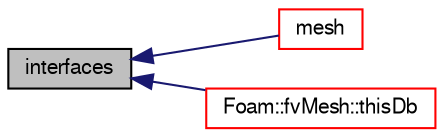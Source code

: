 digraph "interfaces"
{
  bgcolor="transparent";
  edge [fontname="FreeSans",fontsize="10",labelfontname="FreeSans",labelfontsize="10"];
  node [fontname="FreeSans",fontsize="10",shape=record];
  rankdir="LR";
  Node150 [label="interfaces",height=0.2,width=0.4,color="black", fillcolor="grey75", style="filled", fontcolor="black"];
  Node150 -> Node151 [dir="back",color="midnightblue",fontsize="10",style="solid",fontname="FreeSans"];
  Node151 [label="mesh",height=0.2,width=0.4,color="red",URL="$a22762.html#a470f06cfb9b6ee887cd85d63de275607",tooltip="Return the mesh reference. "];
  Node150 -> Node222 [dir="back",color="midnightblue",fontsize="10",style="solid",fontname="FreeSans"];
  Node222 [label="Foam::fvMesh::thisDb",height=0.2,width=0.4,color="red",URL="$a22766.html#a3175cf15a6333b0363a1dc207810c420",tooltip="Return the object registry - resolve conflict polyMesh/lduMesh. "];
}
